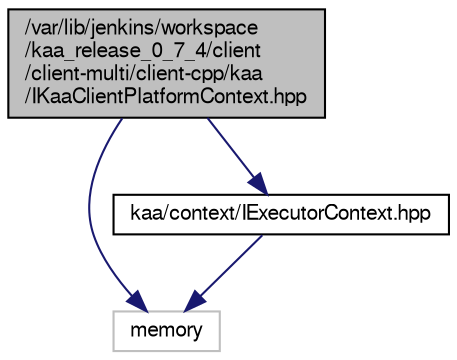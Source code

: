 digraph "/var/lib/jenkins/workspace/kaa_release_0_7_4/client/client-multi/client-cpp/kaa/IKaaClientPlatformContext.hpp"
{
  bgcolor="transparent";
  edge [fontname="FreeSans",fontsize="10",labelfontname="FreeSans",labelfontsize="10"];
  node [fontname="FreeSans",fontsize="10",shape=record];
  Node1 [label="/var/lib/jenkins/workspace\l/kaa_release_0_7_4/client\l/client-multi/client-cpp/kaa\l/IKaaClientPlatformContext.hpp",height=0.2,width=0.4,color="black", fillcolor="grey75", style="filled" fontcolor="black"];
  Node1 -> Node2 [color="midnightblue",fontsize="10",style="solid",fontname="FreeSans"];
  Node2 [label="memory",height=0.2,width=0.4,color="grey75"];
  Node1 -> Node3 [color="midnightblue",fontsize="10",style="solid",fontname="FreeSans"];
  Node3 [label="kaa/context/IExecutorContext.hpp",height=0.2,width=0.4,color="black",URL="$IExecutorContext_8hpp.html"];
  Node3 -> Node2 [color="midnightblue",fontsize="10",style="solid",fontname="FreeSans"];
}
